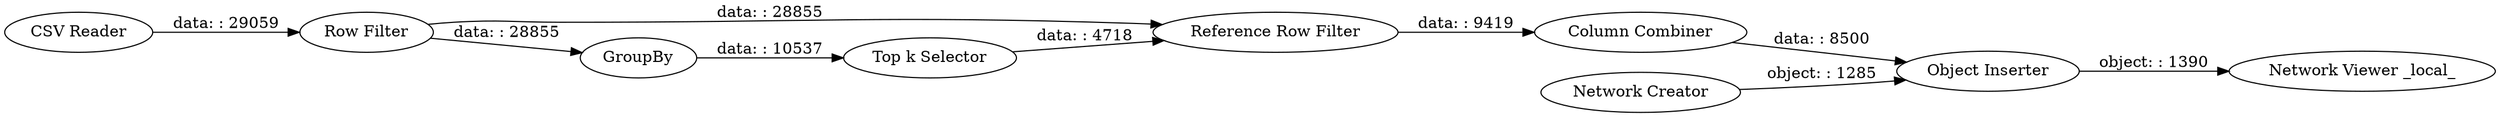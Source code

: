 digraph {
	"6901721787053255438_13" [label="CSV Reader"]
	"6901721787053255438_19" [label="Object Inserter"]
	"6901721787053255438_17" [label="Reference Row Filter"]
	"6901721787053255438_14" [label="Row Filter"]
	"6901721787053255438_23" [label="Column Combiner"]
	"6901721787053255438_16" [label="Top k Selector"]
	"6901721787053255438_15" [label=GroupBy]
	"6901721787053255438_20" [label="Network Creator"]
	"6901721787053255438_22" [label="Network Viewer _local_"]
	"6901721787053255438_19" -> "6901721787053255438_22" [label="object: : 1390"]
	"6901721787053255438_23" -> "6901721787053255438_19" [label="data: : 8500"]
	"6901721787053255438_13" -> "6901721787053255438_14" [label="data: : 29059"]
	"6901721787053255438_14" -> "6901721787053255438_17" [label="data: : 28855"]
	"6901721787053255438_15" -> "6901721787053255438_16" [label="data: : 10537"]
	"6901721787053255438_17" -> "6901721787053255438_23" [label="data: : 9419"]
	"6901721787053255438_16" -> "6901721787053255438_17" [label="data: : 4718"]
	"6901721787053255438_20" -> "6901721787053255438_19" [label="object: : 1285"]
	"6901721787053255438_14" -> "6901721787053255438_15" [label="data: : 28855"]
	rankdir=LR
}
